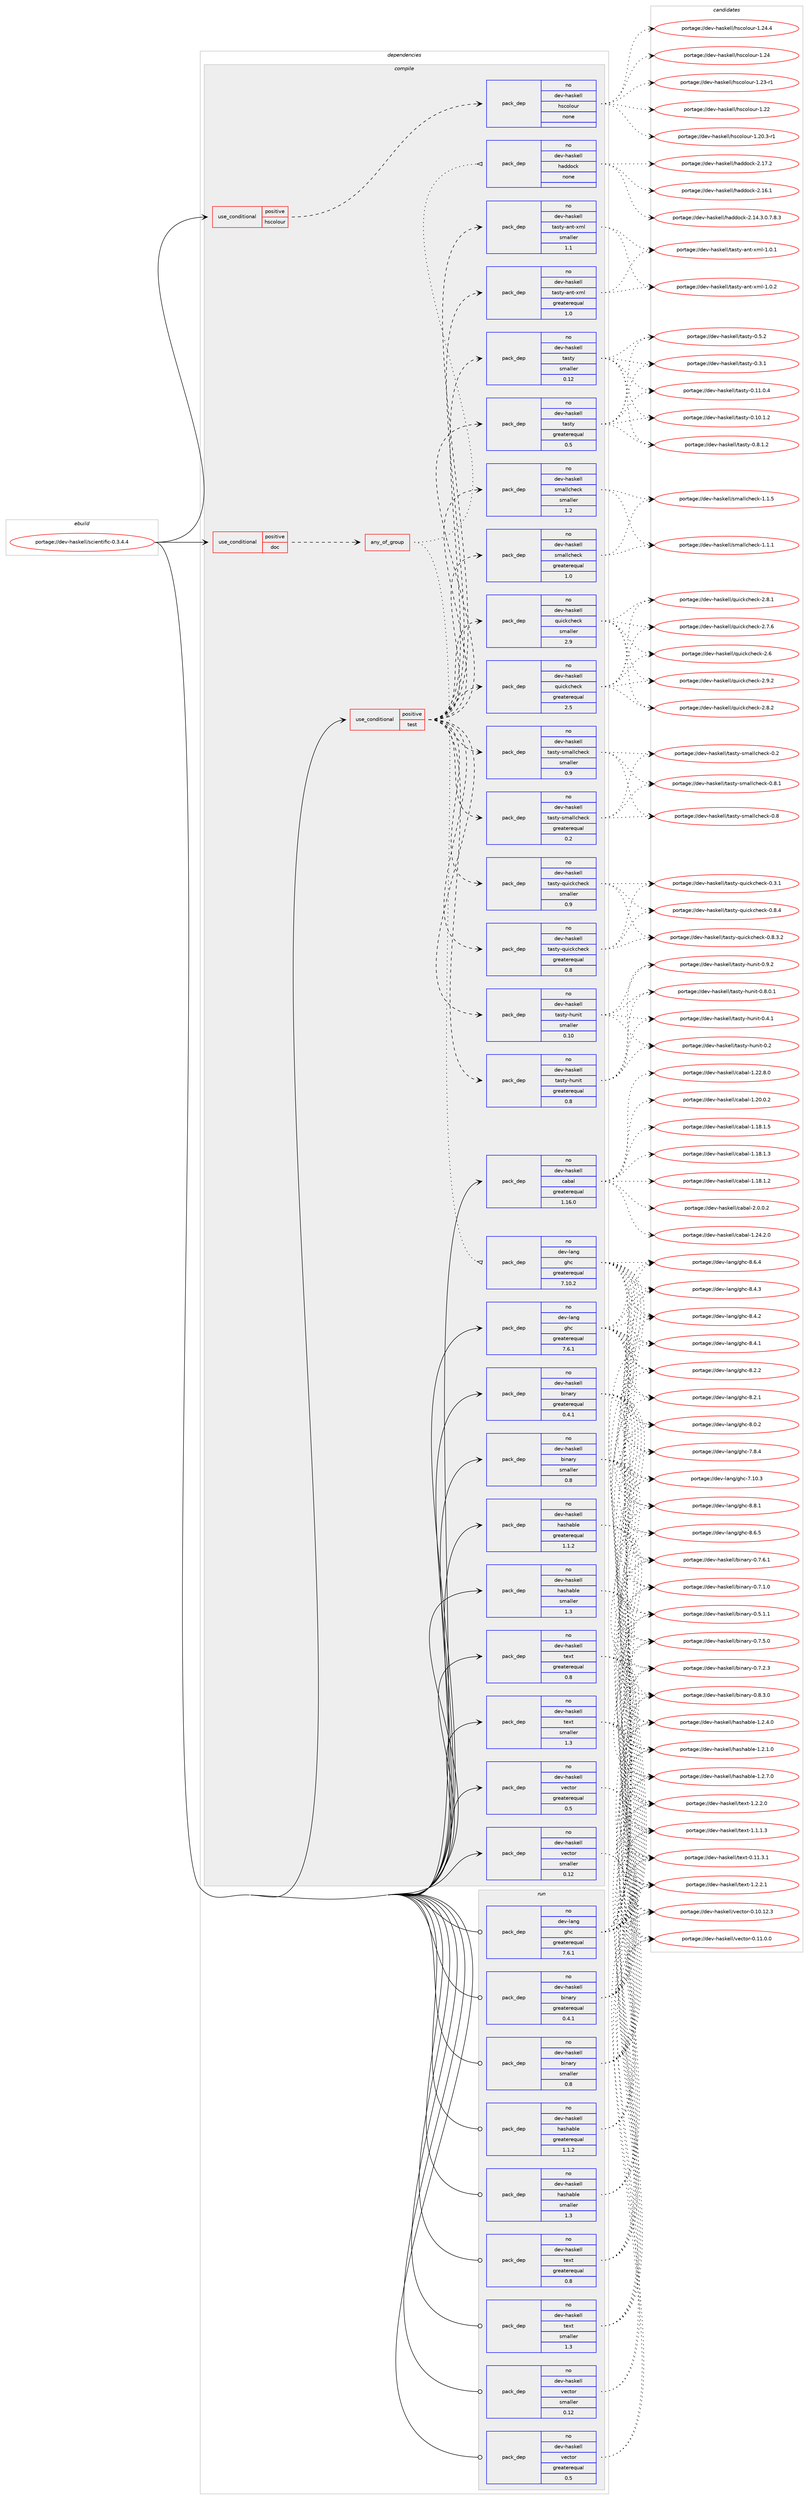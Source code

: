 digraph prolog {

# *************
# Graph options
# *************

newrank=true;
concentrate=true;
compound=true;
graph [rankdir=LR,fontname=Helvetica,fontsize=10,ranksep=1.5];#, ranksep=2.5, nodesep=0.2];
edge  [arrowhead=vee];
node  [fontname=Helvetica,fontsize=10];

# **********
# The ebuild
# **********

subgraph cluster_leftcol {
color=gray;
rank=same;
label=<<i>ebuild</i>>;
id [label="portage://dev-haskell/scientific-0.3.4.4", color=red, width=4, href="../dev-haskell/scientific-0.3.4.4.svg"];
}

# ****************
# The dependencies
# ****************

subgraph cluster_midcol {
color=gray;
label=<<i>dependencies</i>>;
subgraph cluster_compile {
fillcolor="#eeeeee";
style=filled;
label=<<i>compile</i>>;
subgraph cond131931 {
dependency546310 [label=<<TABLE BORDER="0" CELLBORDER="1" CELLSPACING="0" CELLPADDING="4"><TR><TD ROWSPAN="3" CELLPADDING="10">use_conditional</TD></TR><TR><TD>positive</TD></TR><TR><TD>doc</TD></TR></TABLE>>, shape=none, color=red];
subgraph any5808 {
dependency546311 [label=<<TABLE BORDER="0" CELLBORDER="1" CELLSPACING="0" CELLPADDING="4"><TR><TD CELLPADDING="10">any_of_group</TD></TR></TABLE>>, shape=none, color=red];subgraph pack408334 {
dependency546312 [label=<<TABLE BORDER="0" CELLBORDER="1" CELLSPACING="0" CELLPADDING="4" WIDTH="220"><TR><TD ROWSPAN="6" CELLPADDING="30">pack_dep</TD></TR><TR><TD WIDTH="110">no</TD></TR><TR><TD>dev-haskell</TD></TR><TR><TD>haddock</TD></TR><TR><TD>none</TD></TR><TR><TD></TD></TR></TABLE>>, shape=none, color=blue];
}
dependency546311:e -> dependency546312:w [weight=20,style="dotted",arrowhead="oinv"];
subgraph pack408335 {
dependency546313 [label=<<TABLE BORDER="0" CELLBORDER="1" CELLSPACING="0" CELLPADDING="4" WIDTH="220"><TR><TD ROWSPAN="6" CELLPADDING="30">pack_dep</TD></TR><TR><TD WIDTH="110">no</TD></TR><TR><TD>dev-lang</TD></TR><TR><TD>ghc</TD></TR><TR><TD>greaterequal</TD></TR><TR><TD>7.10.2</TD></TR></TABLE>>, shape=none, color=blue];
}
dependency546311:e -> dependency546313:w [weight=20,style="dotted",arrowhead="oinv"];
}
dependency546310:e -> dependency546311:w [weight=20,style="dashed",arrowhead="vee"];
}
id:e -> dependency546310:w [weight=20,style="solid",arrowhead="vee"];
subgraph cond131932 {
dependency546314 [label=<<TABLE BORDER="0" CELLBORDER="1" CELLSPACING="0" CELLPADDING="4"><TR><TD ROWSPAN="3" CELLPADDING="10">use_conditional</TD></TR><TR><TD>positive</TD></TR><TR><TD>hscolour</TD></TR></TABLE>>, shape=none, color=red];
subgraph pack408336 {
dependency546315 [label=<<TABLE BORDER="0" CELLBORDER="1" CELLSPACING="0" CELLPADDING="4" WIDTH="220"><TR><TD ROWSPAN="6" CELLPADDING="30">pack_dep</TD></TR><TR><TD WIDTH="110">no</TD></TR><TR><TD>dev-haskell</TD></TR><TR><TD>hscolour</TD></TR><TR><TD>none</TD></TR><TR><TD></TD></TR></TABLE>>, shape=none, color=blue];
}
dependency546314:e -> dependency546315:w [weight=20,style="dashed",arrowhead="vee"];
}
id:e -> dependency546314:w [weight=20,style="solid",arrowhead="vee"];
subgraph cond131933 {
dependency546316 [label=<<TABLE BORDER="0" CELLBORDER="1" CELLSPACING="0" CELLPADDING="4"><TR><TD ROWSPAN="3" CELLPADDING="10">use_conditional</TD></TR><TR><TD>positive</TD></TR><TR><TD>test</TD></TR></TABLE>>, shape=none, color=red];
subgraph pack408337 {
dependency546317 [label=<<TABLE BORDER="0" CELLBORDER="1" CELLSPACING="0" CELLPADDING="4" WIDTH="220"><TR><TD ROWSPAN="6" CELLPADDING="30">pack_dep</TD></TR><TR><TD WIDTH="110">no</TD></TR><TR><TD>dev-haskell</TD></TR><TR><TD>quickcheck</TD></TR><TR><TD>greaterequal</TD></TR><TR><TD>2.5</TD></TR></TABLE>>, shape=none, color=blue];
}
dependency546316:e -> dependency546317:w [weight=20,style="dashed",arrowhead="vee"];
subgraph pack408338 {
dependency546318 [label=<<TABLE BORDER="0" CELLBORDER="1" CELLSPACING="0" CELLPADDING="4" WIDTH="220"><TR><TD ROWSPAN="6" CELLPADDING="30">pack_dep</TD></TR><TR><TD WIDTH="110">no</TD></TR><TR><TD>dev-haskell</TD></TR><TR><TD>quickcheck</TD></TR><TR><TD>smaller</TD></TR><TR><TD>2.9</TD></TR></TABLE>>, shape=none, color=blue];
}
dependency546316:e -> dependency546318:w [weight=20,style="dashed",arrowhead="vee"];
subgraph pack408339 {
dependency546319 [label=<<TABLE BORDER="0" CELLBORDER="1" CELLSPACING="0" CELLPADDING="4" WIDTH="220"><TR><TD ROWSPAN="6" CELLPADDING="30">pack_dep</TD></TR><TR><TD WIDTH="110">no</TD></TR><TR><TD>dev-haskell</TD></TR><TR><TD>smallcheck</TD></TR><TR><TD>greaterequal</TD></TR><TR><TD>1.0</TD></TR></TABLE>>, shape=none, color=blue];
}
dependency546316:e -> dependency546319:w [weight=20,style="dashed",arrowhead="vee"];
subgraph pack408340 {
dependency546320 [label=<<TABLE BORDER="0" CELLBORDER="1" CELLSPACING="0" CELLPADDING="4" WIDTH="220"><TR><TD ROWSPAN="6" CELLPADDING="30">pack_dep</TD></TR><TR><TD WIDTH="110">no</TD></TR><TR><TD>dev-haskell</TD></TR><TR><TD>smallcheck</TD></TR><TR><TD>smaller</TD></TR><TR><TD>1.2</TD></TR></TABLE>>, shape=none, color=blue];
}
dependency546316:e -> dependency546320:w [weight=20,style="dashed",arrowhead="vee"];
subgraph pack408341 {
dependency546321 [label=<<TABLE BORDER="0" CELLBORDER="1" CELLSPACING="0" CELLPADDING="4" WIDTH="220"><TR><TD ROWSPAN="6" CELLPADDING="30">pack_dep</TD></TR><TR><TD WIDTH="110">no</TD></TR><TR><TD>dev-haskell</TD></TR><TR><TD>tasty</TD></TR><TR><TD>greaterequal</TD></TR><TR><TD>0.5</TD></TR></TABLE>>, shape=none, color=blue];
}
dependency546316:e -> dependency546321:w [weight=20,style="dashed",arrowhead="vee"];
subgraph pack408342 {
dependency546322 [label=<<TABLE BORDER="0" CELLBORDER="1" CELLSPACING="0" CELLPADDING="4" WIDTH="220"><TR><TD ROWSPAN="6" CELLPADDING="30">pack_dep</TD></TR><TR><TD WIDTH="110">no</TD></TR><TR><TD>dev-haskell</TD></TR><TR><TD>tasty</TD></TR><TR><TD>smaller</TD></TR><TR><TD>0.12</TD></TR></TABLE>>, shape=none, color=blue];
}
dependency546316:e -> dependency546322:w [weight=20,style="dashed",arrowhead="vee"];
subgraph pack408343 {
dependency546323 [label=<<TABLE BORDER="0" CELLBORDER="1" CELLSPACING="0" CELLPADDING="4" WIDTH="220"><TR><TD ROWSPAN="6" CELLPADDING="30">pack_dep</TD></TR><TR><TD WIDTH="110">no</TD></TR><TR><TD>dev-haskell</TD></TR><TR><TD>tasty-ant-xml</TD></TR><TR><TD>greaterequal</TD></TR><TR><TD>1.0</TD></TR></TABLE>>, shape=none, color=blue];
}
dependency546316:e -> dependency546323:w [weight=20,style="dashed",arrowhead="vee"];
subgraph pack408344 {
dependency546324 [label=<<TABLE BORDER="0" CELLBORDER="1" CELLSPACING="0" CELLPADDING="4" WIDTH="220"><TR><TD ROWSPAN="6" CELLPADDING="30">pack_dep</TD></TR><TR><TD WIDTH="110">no</TD></TR><TR><TD>dev-haskell</TD></TR><TR><TD>tasty-ant-xml</TD></TR><TR><TD>smaller</TD></TR><TR><TD>1.1</TD></TR></TABLE>>, shape=none, color=blue];
}
dependency546316:e -> dependency546324:w [weight=20,style="dashed",arrowhead="vee"];
subgraph pack408345 {
dependency546325 [label=<<TABLE BORDER="0" CELLBORDER="1" CELLSPACING="0" CELLPADDING="4" WIDTH="220"><TR><TD ROWSPAN="6" CELLPADDING="30">pack_dep</TD></TR><TR><TD WIDTH="110">no</TD></TR><TR><TD>dev-haskell</TD></TR><TR><TD>tasty-hunit</TD></TR><TR><TD>greaterequal</TD></TR><TR><TD>0.8</TD></TR></TABLE>>, shape=none, color=blue];
}
dependency546316:e -> dependency546325:w [weight=20,style="dashed",arrowhead="vee"];
subgraph pack408346 {
dependency546326 [label=<<TABLE BORDER="0" CELLBORDER="1" CELLSPACING="0" CELLPADDING="4" WIDTH="220"><TR><TD ROWSPAN="6" CELLPADDING="30">pack_dep</TD></TR><TR><TD WIDTH="110">no</TD></TR><TR><TD>dev-haskell</TD></TR><TR><TD>tasty-hunit</TD></TR><TR><TD>smaller</TD></TR><TR><TD>0.10</TD></TR></TABLE>>, shape=none, color=blue];
}
dependency546316:e -> dependency546326:w [weight=20,style="dashed",arrowhead="vee"];
subgraph pack408347 {
dependency546327 [label=<<TABLE BORDER="0" CELLBORDER="1" CELLSPACING="0" CELLPADDING="4" WIDTH="220"><TR><TD ROWSPAN="6" CELLPADDING="30">pack_dep</TD></TR><TR><TD WIDTH="110">no</TD></TR><TR><TD>dev-haskell</TD></TR><TR><TD>tasty-quickcheck</TD></TR><TR><TD>greaterequal</TD></TR><TR><TD>0.8</TD></TR></TABLE>>, shape=none, color=blue];
}
dependency546316:e -> dependency546327:w [weight=20,style="dashed",arrowhead="vee"];
subgraph pack408348 {
dependency546328 [label=<<TABLE BORDER="0" CELLBORDER="1" CELLSPACING="0" CELLPADDING="4" WIDTH="220"><TR><TD ROWSPAN="6" CELLPADDING="30">pack_dep</TD></TR><TR><TD WIDTH="110">no</TD></TR><TR><TD>dev-haskell</TD></TR><TR><TD>tasty-quickcheck</TD></TR><TR><TD>smaller</TD></TR><TR><TD>0.9</TD></TR></TABLE>>, shape=none, color=blue];
}
dependency546316:e -> dependency546328:w [weight=20,style="dashed",arrowhead="vee"];
subgraph pack408349 {
dependency546329 [label=<<TABLE BORDER="0" CELLBORDER="1" CELLSPACING="0" CELLPADDING="4" WIDTH="220"><TR><TD ROWSPAN="6" CELLPADDING="30">pack_dep</TD></TR><TR><TD WIDTH="110">no</TD></TR><TR><TD>dev-haskell</TD></TR><TR><TD>tasty-smallcheck</TD></TR><TR><TD>greaterequal</TD></TR><TR><TD>0.2</TD></TR></TABLE>>, shape=none, color=blue];
}
dependency546316:e -> dependency546329:w [weight=20,style="dashed",arrowhead="vee"];
subgraph pack408350 {
dependency546330 [label=<<TABLE BORDER="0" CELLBORDER="1" CELLSPACING="0" CELLPADDING="4" WIDTH="220"><TR><TD ROWSPAN="6" CELLPADDING="30">pack_dep</TD></TR><TR><TD WIDTH="110">no</TD></TR><TR><TD>dev-haskell</TD></TR><TR><TD>tasty-smallcheck</TD></TR><TR><TD>smaller</TD></TR><TR><TD>0.9</TD></TR></TABLE>>, shape=none, color=blue];
}
dependency546316:e -> dependency546330:w [weight=20,style="dashed",arrowhead="vee"];
}
id:e -> dependency546316:w [weight=20,style="solid",arrowhead="vee"];
subgraph pack408351 {
dependency546331 [label=<<TABLE BORDER="0" CELLBORDER="1" CELLSPACING="0" CELLPADDING="4" WIDTH="220"><TR><TD ROWSPAN="6" CELLPADDING="30">pack_dep</TD></TR><TR><TD WIDTH="110">no</TD></TR><TR><TD>dev-haskell</TD></TR><TR><TD>binary</TD></TR><TR><TD>greaterequal</TD></TR><TR><TD>0.4.1</TD></TR></TABLE>>, shape=none, color=blue];
}
id:e -> dependency546331:w [weight=20,style="solid",arrowhead="vee"];
subgraph pack408352 {
dependency546332 [label=<<TABLE BORDER="0" CELLBORDER="1" CELLSPACING="0" CELLPADDING="4" WIDTH="220"><TR><TD ROWSPAN="6" CELLPADDING="30">pack_dep</TD></TR><TR><TD WIDTH="110">no</TD></TR><TR><TD>dev-haskell</TD></TR><TR><TD>binary</TD></TR><TR><TD>smaller</TD></TR><TR><TD>0.8</TD></TR></TABLE>>, shape=none, color=blue];
}
id:e -> dependency546332:w [weight=20,style="solid",arrowhead="vee"];
subgraph pack408353 {
dependency546333 [label=<<TABLE BORDER="0" CELLBORDER="1" CELLSPACING="0" CELLPADDING="4" WIDTH="220"><TR><TD ROWSPAN="6" CELLPADDING="30">pack_dep</TD></TR><TR><TD WIDTH="110">no</TD></TR><TR><TD>dev-haskell</TD></TR><TR><TD>cabal</TD></TR><TR><TD>greaterequal</TD></TR><TR><TD>1.16.0</TD></TR></TABLE>>, shape=none, color=blue];
}
id:e -> dependency546333:w [weight=20,style="solid",arrowhead="vee"];
subgraph pack408354 {
dependency546334 [label=<<TABLE BORDER="0" CELLBORDER="1" CELLSPACING="0" CELLPADDING="4" WIDTH="220"><TR><TD ROWSPAN="6" CELLPADDING="30">pack_dep</TD></TR><TR><TD WIDTH="110">no</TD></TR><TR><TD>dev-haskell</TD></TR><TR><TD>hashable</TD></TR><TR><TD>greaterequal</TD></TR><TR><TD>1.1.2</TD></TR></TABLE>>, shape=none, color=blue];
}
id:e -> dependency546334:w [weight=20,style="solid",arrowhead="vee"];
subgraph pack408355 {
dependency546335 [label=<<TABLE BORDER="0" CELLBORDER="1" CELLSPACING="0" CELLPADDING="4" WIDTH="220"><TR><TD ROWSPAN="6" CELLPADDING="30">pack_dep</TD></TR><TR><TD WIDTH="110">no</TD></TR><TR><TD>dev-haskell</TD></TR><TR><TD>hashable</TD></TR><TR><TD>smaller</TD></TR><TR><TD>1.3</TD></TR></TABLE>>, shape=none, color=blue];
}
id:e -> dependency546335:w [weight=20,style="solid",arrowhead="vee"];
subgraph pack408356 {
dependency546336 [label=<<TABLE BORDER="0" CELLBORDER="1" CELLSPACING="0" CELLPADDING="4" WIDTH="220"><TR><TD ROWSPAN="6" CELLPADDING="30">pack_dep</TD></TR><TR><TD WIDTH="110">no</TD></TR><TR><TD>dev-haskell</TD></TR><TR><TD>text</TD></TR><TR><TD>greaterequal</TD></TR><TR><TD>0.8</TD></TR></TABLE>>, shape=none, color=blue];
}
id:e -> dependency546336:w [weight=20,style="solid",arrowhead="vee"];
subgraph pack408357 {
dependency546337 [label=<<TABLE BORDER="0" CELLBORDER="1" CELLSPACING="0" CELLPADDING="4" WIDTH="220"><TR><TD ROWSPAN="6" CELLPADDING="30">pack_dep</TD></TR><TR><TD WIDTH="110">no</TD></TR><TR><TD>dev-haskell</TD></TR><TR><TD>text</TD></TR><TR><TD>smaller</TD></TR><TR><TD>1.3</TD></TR></TABLE>>, shape=none, color=blue];
}
id:e -> dependency546337:w [weight=20,style="solid",arrowhead="vee"];
subgraph pack408358 {
dependency546338 [label=<<TABLE BORDER="0" CELLBORDER="1" CELLSPACING="0" CELLPADDING="4" WIDTH="220"><TR><TD ROWSPAN="6" CELLPADDING="30">pack_dep</TD></TR><TR><TD WIDTH="110">no</TD></TR><TR><TD>dev-haskell</TD></TR><TR><TD>vector</TD></TR><TR><TD>greaterequal</TD></TR><TR><TD>0.5</TD></TR></TABLE>>, shape=none, color=blue];
}
id:e -> dependency546338:w [weight=20,style="solid",arrowhead="vee"];
subgraph pack408359 {
dependency546339 [label=<<TABLE BORDER="0" CELLBORDER="1" CELLSPACING="0" CELLPADDING="4" WIDTH="220"><TR><TD ROWSPAN="6" CELLPADDING="30">pack_dep</TD></TR><TR><TD WIDTH="110">no</TD></TR><TR><TD>dev-haskell</TD></TR><TR><TD>vector</TD></TR><TR><TD>smaller</TD></TR><TR><TD>0.12</TD></TR></TABLE>>, shape=none, color=blue];
}
id:e -> dependency546339:w [weight=20,style="solid",arrowhead="vee"];
subgraph pack408360 {
dependency546340 [label=<<TABLE BORDER="0" CELLBORDER="1" CELLSPACING="0" CELLPADDING="4" WIDTH="220"><TR><TD ROWSPAN="6" CELLPADDING="30">pack_dep</TD></TR><TR><TD WIDTH="110">no</TD></TR><TR><TD>dev-lang</TD></TR><TR><TD>ghc</TD></TR><TR><TD>greaterequal</TD></TR><TR><TD>7.6.1</TD></TR></TABLE>>, shape=none, color=blue];
}
id:e -> dependency546340:w [weight=20,style="solid",arrowhead="vee"];
}
subgraph cluster_compileandrun {
fillcolor="#eeeeee";
style=filled;
label=<<i>compile and run</i>>;
}
subgraph cluster_run {
fillcolor="#eeeeee";
style=filled;
label=<<i>run</i>>;
subgraph pack408361 {
dependency546341 [label=<<TABLE BORDER="0" CELLBORDER="1" CELLSPACING="0" CELLPADDING="4" WIDTH="220"><TR><TD ROWSPAN="6" CELLPADDING="30">pack_dep</TD></TR><TR><TD WIDTH="110">no</TD></TR><TR><TD>dev-haskell</TD></TR><TR><TD>binary</TD></TR><TR><TD>greaterequal</TD></TR><TR><TD>0.4.1</TD></TR></TABLE>>, shape=none, color=blue];
}
id:e -> dependency546341:w [weight=20,style="solid",arrowhead="odot"];
subgraph pack408362 {
dependency546342 [label=<<TABLE BORDER="0" CELLBORDER="1" CELLSPACING="0" CELLPADDING="4" WIDTH="220"><TR><TD ROWSPAN="6" CELLPADDING="30">pack_dep</TD></TR><TR><TD WIDTH="110">no</TD></TR><TR><TD>dev-haskell</TD></TR><TR><TD>binary</TD></TR><TR><TD>smaller</TD></TR><TR><TD>0.8</TD></TR></TABLE>>, shape=none, color=blue];
}
id:e -> dependency546342:w [weight=20,style="solid",arrowhead="odot"];
subgraph pack408363 {
dependency546343 [label=<<TABLE BORDER="0" CELLBORDER="1" CELLSPACING="0" CELLPADDING="4" WIDTH="220"><TR><TD ROWSPAN="6" CELLPADDING="30">pack_dep</TD></TR><TR><TD WIDTH="110">no</TD></TR><TR><TD>dev-haskell</TD></TR><TR><TD>hashable</TD></TR><TR><TD>greaterequal</TD></TR><TR><TD>1.1.2</TD></TR></TABLE>>, shape=none, color=blue];
}
id:e -> dependency546343:w [weight=20,style="solid",arrowhead="odot"];
subgraph pack408364 {
dependency546344 [label=<<TABLE BORDER="0" CELLBORDER="1" CELLSPACING="0" CELLPADDING="4" WIDTH="220"><TR><TD ROWSPAN="6" CELLPADDING="30">pack_dep</TD></TR><TR><TD WIDTH="110">no</TD></TR><TR><TD>dev-haskell</TD></TR><TR><TD>hashable</TD></TR><TR><TD>smaller</TD></TR><TR><TD>1.3</TD></TR></TABLE>>, shape=none, color=blue];
}
id:e -> dependency546344:w [weight=20,style="solid",arrowhead="odot"];
subgraph pack408365 {
dependency546345 [label=<<TABLE BORDER="0" CELLBORDER="1" CELLSPACING="0" CELLPADDING="4" WIDTH="220"><TR><TD ROWSPAN="6" CELLPADDING="30">pack_dep</TD></TR><TR><TD WIDTH="110">no</TD></TR><TR><TD>dev-haskell</TD></TR><TR><TD>text</TD></TR><TR><TD>greaterequal</TD></TR><TR><TD>0.8</TD></TR></TABLE>>, shape=none, color=blue];
}
id:e -> dependency546345:w [weight=20,style="solid",arrowhead="odot"];
subgraph pack408366 {
dependency546346 [label=<<TABLE BORDER="0" CELLBORDER="1" CELLSPACING="0" CELLPADDING="4" WIDTH="220"><TR><TD ROWSPAN="6" CELLPADDING="30">pack_dep</TD></TR><TR><TD WIDTH="110">no</TD></TR><TR><TD>dev-haskell</TD></TR><TR><TD>text</TD></TR><TR><TD>smaller</TD></TR><TR><TD>1.3</TD></TR></TABLE>>, shape=none, color=blue];
}
id:e -> dependency546346:w [weight=20,style="solid",arrowhead="odot"];
subgraph pack408367 {
dependency546347 [label=<<TABLE BORDER="0" CELLBORDER="1" CELLSPACING="0" CELLPADDING="4" WIDTH="220"><TR><TD ROWSPAN="6" CELLPADDING="30">pack_dep</TD></TR><TR><TD WIDTH="110">no</TD></TR><TR><TD>dev-haskell</TD></TR><TR><TD>vector</TD></TR><TR><TD>greaterequal</TD></TR><TR><TD>0.5</TD></TR></TABLE>>, shape=none, color=blue];
}
id:e -> dependency546347:w [weight=20,style="solid",arrowhead="odot"];
subgraph pack408368 {
dependency546348 [label=<<TABLE BORDER="0" CELLBORDER="1" CELLSPACING="0" CELLPADDING="4" WIDTH="220"><TR><TD ROWSPAN="6" CELLPADDING="30">pack_dep</TD></TR><TR><TD WIDTH="110">no</TD></TR><TR><TD>dev-haskell</TD></TR><TR><TD>vector</TD></TR><TR><TD>smaller</TD></TR><TR><TD>0.12</TD></TR></TABLE>>, shape=none, color=blue];
}
id:e -> dependency546348:w [weight=20,style="solid",arrowhead="odot"];
subgraph pack408369 {
dependency546349 [label=<<TABLE BORDER="0" CELLBORDER="1" CELLSPACING="0" CELLPADDING="4" WIDTH="220"><TR><TD ROWSPAN="6" CELLPADDING="30">pack_dep</TD></TR><TR><TD WIDTH="110">no</TD></TR><TR><TD>dev-lang</TD></TR><TR><TD>ghc</TD></TR><TR><TD>greaterequal</TD></TR><TR><TD>7.6.1</TD></TR></TABLE>>, shape=none, color=blue];
}
id:e -> dependency546349:w [weight=20,style="solid",arrowhead="odot"];
}
}

# **************
# The candidates
# **************

subgraph cluster_choices {
rank=same;
color=gray;
label=<<i>candidates</i>>;

subgraph choice408334 {
color=black;
nodesep=1;
choice100101118451049711510710110810847104971001001119910745504649554650 [label="portage://dev-haskell/haddock-2.17.2", color=red, width=4,href="../dev-haskell/haddock-2.17.2.svg"];
choice100101118451049711510710110810847104971001001119910745504649544649 [label="portage://dev-haskell/haddock-2.16.1", color=red, width=4,href="../dev-haskell/haddock-2.16.1.svg"];
choice1001011184510497115107101108108471049710010011199107455046495246514648465546564651 [label="portage://dev-haskell/haddock-2.14.3.0.7.8.3", color=red, width=4,href="../dev-haskell/haddock-2.14.3.0.7.8.3.svg"];
dependency546312:e -> choice100101118451049711510710110810847104971001001119910745504649554650:w [style=dotted,weight="100"];
dependency546312:e -> choice100101118451049711510710110810847104971001001119910745504649544649:w [style=dotted,weight="100"];
dependency546312:e -> choice1001011184510497115107101108108471049710010011199107455046495246514648465546564651:w [style=dotted,weight="100"];
}
subgraph choice408335 {
color=black;
nodesep=1;
choice10010111845108971101034710310499455646564649 [label="portage://dev-lang/ghc-8.8.1", color=red, width=4,href="../dev-lang/ghc-8.8.1.svg"];
choice10010111845108971101034710310499455646544653 [label="portage://dev-lang/ghc-8.6.5", color=red, width=4,href="../dev-lang/ghc-8.6.5.svg"];
choice10010111845108971101034710310499455646544652 [label="portage://dev-lang/ghc-8.6.4", color=red, width=4,href="../dev-lang/ghc-8.6.4.svg"];
choice10010111845108971101034710310499455646524651 [label="portage://dev-lang/ghc-8.4.3", color=red, width=4,href="../dev-lang/ghc-8.4.3.svg"];
choice10010111845108971101034710310499455646524650 [label="portage://dev-lang/ghc-8.4.2", color=red, width=4,href="../dev-lang/ghc-8.4.2.svg"];
choice10010111845108971101034710310499455646524649 [label="portage://dev-lang/ghc-8.4.1", color=red, width=4,href="../dev-lang/ghc-8.4.1.svg"];
choice10010111845108971101034710310499455646504650 [label="portage://dev-lang/ghc-8.2.2", color=red, width=4,href="../dev-lang/ghc-8.2.2.svg"];
choice10010111845108971101034710310499455646504649 [label="portage://dev-lang/ghc-8.2.1", color=red, width=4,href="../dev-lang/ghc-8.2.1.svg"];
choice10010111845108971101034710310499455646484650 [label="portage://dev-lang/ghc-8.0.2", color=red, width=4,href="../dev-lang/ghc-8.0.2.svg"];
choice10010111845108971101034710310499455546564652 [label="portage://dev-lang/ghc-7.8.4", color=red, width=4,href="../dev-lang/ghc-7.8.4.svg"];
choice1001011184510897110103471031049945554649484651 [label="portage://dev-lang/ghc-7.10.3", color=red, width=4,href="../dev-lang/ghc-7.10.3.svg"];
dependency546313:e -> choice10010111845108971101034710310499455646564649:w [style=dotted,weight="100"];
dependency546313:e -> choice10010111845108971101034710310499455646544653:w [style=dotted,weight="100"];
dependency546313:e -> choice10010111845108971101034710310499455646544652:w [style=dotted,weight="100"];
dependency546313:e -> choice10010111845108971101034710310499455646524651:w [style=dotted,weight="100"];
dependency546313:e -> choice10010111845108971101034710310499455646524650:w [style=dotted,weight="100"];
dependency546313:e -> choice10010111845108971101034710310499455646524649:w [style=dotted,weight="100"];
dependency546313:e -> choice10010111845108971101034710310499455646504650:w [style=dotted,weight="100"];
dependency546313:e -> choice10010111845108971101034710310499455646504649:w [style=dotted,weight="100"];
dependency546313:e -> choice10010111845108971101034710310499455646484650:w [style=dotted,weight="100"];
dependency546313:e -> choice10010111845108971101034710310499455546564652:w [style=dotted,weight="100"];
dependency546313:e -> choice1001011184510897110103471031049945554649484651:w [style=dotted,weight="100"];
}
subgraph choice408336 {
color=black;
nodesep=1;
choice1001011184510497115107101108108471041159911110811111711445494650524652 [label="portage://dev-haskell/hscolour-1.24.4", color=red, width=4,href="../dev-haskell/hscolour-1.24.4.svg"];
choice100101118451049711510710110810847104115991111081111171144549465052 [label="portage://dev-haskell/hscolour-1.24", color=red, width=4,href="../dev-haskell/hscolour-1.24.svg"];
choice1001011184510497115107101108108471041159911110811111711445494650514511449 [label="portage://dev-haskell/hscolour-1.23-r1", color=red, width=4,href="../dev-haskell/hscolour-1.23-r1.svg"];
choice100101118451049711510710110810847104115991111081111171144549465050 [label="portage://dev-haskell/hscolour-1.22", color=red, width=4,href="../dev-haskell/hscolour-1.22.svg"];
choice10010111845104971151071011081084710411599111108111117114454946504846514511449 [label="portage://dev-haskell/hscolour-1.20.3-r1", color=red, width=4,href="../dev-haskell/hscolour-1.20.3-r1.svg"];
dependency546315:e -> choice1001011184510497115107101108108471041159911110811111711445494650524652:w [style=dotted,weight="100"];
dependency546315:e -> choice100101118451049711510710110810847104115991111081111171144549465052:w [style=dotted,weight="100"];
dependency546315:e -> choice1001011184510497115107101108108471041159911110811111711445494650514511449:w [style=dotted,weight="100"];
dependency546315:e -> choice100101118451049711510710110810847104115991111081111171144549465050:w [style=dotted,weight="100"];
dependency546315:e -> choice10010111845104971151071011081084710411599111108111117114454946504846514511449:w [style=dotted,weight="100"];
}
subgraph choice408337 {
color=black;
nodesep=1;
choice100101118451049711510710110810847113117105991079910410199107455046574650 [label="portage://dev-haskell/quickcheck-2.9.2", color=red, width=4,href="../dev-haskell/quickcheck-2.9.2.svg"];
choice100101118451049711510710110810847113117105991079910410199107455046564650 [label="portage://dev-haskell/quickcheck-2.8.2", color=red, width=4,href="../dev-haskell/quickcheck-2.8.2.svg"];
choice100101118451049711510710110810847113117105991079910410199107455046564649 [label="portage://dev-haskell/quickcheck-2.8.1", color=red, width=4,href="../dev-haskell/quickcheck-2.8.1.svg"];
choice100101118451049711510710110810847113117105991079910410199107455046554654 [label="portage://dev-haskell/quickcheck-2.7.6", color=red, width=4,href="../dev-haskell/quickcheck-2.7.6.svg"];
choice10010111845104971151071011081084711311710599107991041019910745504654 [label="portage://dev-haskell/quickcheck-2.6", color=red, width=4,href="../dev-haskell/quickcheck-2.6.svg"];
dependency546317:e -> choice100101118451049711510710110810847113117105991079910410199107455046574650:w [style=dotted,weight="100"];
dependency546317:e -> choice100101118451049711510710110810847113117105991079910410199107455046564650:w [style=dotted,weight="100"];
dependency546317:e -> choice100101118451049711510710110810847113117105991079910410199107455046564649:w [style=dotted,weight="100"];
dependency546317:e -> choice100101118451049711510710110810847113117105991079910410199107455046554654:w [style=dotted,weight="100"];
dependency546317:e -> choice10010111845104971151071011081084711311710599107991041019910745504654:w [style=dotted,weight="100"];
}
subgraph choice408338 {
color=black;
nodesep=1;
choice100101118451049711510710110810847113117105991079910410199107455046574650 [label="portage://dev-haskell/quickcheck-2.9.2", color=red, width=4,href="../dev-haskell/quickcheck-2.9.2.svg"];
choice100101118451049711510710110810847113117105991079910410199107455046564650 [label="portage://dev-haskell/quickcheck-2.8.2", color=red, width=4,href="../dev-haskell/quickcheck-2.8.2.svg"];
choice100101118451049711510710110810847113117105991079910410199107455046564649 [label="portage://dev-haskell/quickcheck-2.8.1", color=red, width=4,href="../dev-haskell/quickcheck-2.8.1.svg"];
choice100101118451049711510710110810847113117105991079910410199107455046554654 [label="portage://dev-haskell/quickcheck-2.7.6", color=red, width=4,href="../dev-haskell/quickcheck-2.7.6.svg"];
choice10010111845104971151071011081084711311710599107991041019910745504654 [label="portage://dev-haskell/quickcheck-2.6", color=red, width=4,href="../dev-haskell/quickcheck-2.6.svg"];
dependency546318:e -> choice100101118451049711510710110810847113117105991079910410199107455046574650:w [style=dotted,weight="100"];
dependency546318:e -> choice100101118451049711510710110810847113117105991079910410199107455046564650:w [style=dotted,weight="100"];
dependency546318:e -> choice100101118451049711510710110810847113117105991079910410199107455046564649:w [style=dotted,weight="100"];
dependency546318:e -> choice100101118451049711510710110810847113117105991079910410199107455046554654:w [style=dotted,weight="100"];
dependency546318:e -> choice10010111845104971151071011081084711311710599107991041019910745504654:w [style=dotted,weight="100"];
}
subgraph choice408339 {
color=black;
nodesep=1;
choice100101118451049711510710110810847115109971081089910410199107454946494653 [label="portage://dev-haskell/smallcheck-1.1.5", color=red, width=4,href="../dev-haskell/smallcheck-1.1.5.svg"];
choice100101118451049711510710110810847115109971081089910410199107454946494649 [label="portage://dev-haskell/smallcheck-1.1.1", color=red, width=4,href="../dev-haskell/smallcheck-1.1.1.svg"];
dependency546319:e -> choice100101118451049711510710110810847115109971081089910410199107454946494653:w [style=dotted,weight="100"];
dependency546319:e -> choice100101118451049711510710110810847115109971081089910410199107454946494649:w [style=dotted,weight="100"];
}
subgraph choice408340 {
color=black;
nodesep=1;
choice100101118451049711510710110810847115109971081089910410199107454946494653 [label="portage://dev-haskell/smallcheck-1.1.5", color=red, width=4,href="../dev-haskell/smallcheck-1.1.5.svg"];
choice100101118451049711510710110810847115109971081089910410199107454946494649 [label="portage://dev-haskell/smallcheck-1.1.1", color=red, width=4,href="../dev-haskell/smallcheck-1.1.1.svg"];
dependency546320:e -> choice100101118451049711510710110810847115109971081089910410199107454946494653:w [style=dotted,weight="100"];
dependency546320:e -> choice100101118451049711510710110810847115109971081089910410199107454946494649:w [style=dotted,weight="100"];
}
subgraph choice408341 {
color=black;
nodesep=1;
choice100101118451049711510710110810847116971151161214548465646494650 [label="portage://dev-haskell/tasty-0.8.1.2", color=red, width=4,href="../dev-haskell/tasty-0.8.1.2.svg"];
choice10010111845104971151071011081084711697115116121454846534650 [label="portage://dev-haskell/tasty-0.5.2", color=red, width=4,href="../dev-haskell/tasty-0.5.2.svg"];
choice10010111845104971151071011081084711697115116121454846514649 [label="portage://dev-haskell/tasty-0.3.1", color=red, width=4,href="../dev-haskell/tasty-0.3.1.svg"];
choice10010111845104971151071011081084711697115116121454846494946484652 [label="portage://dev-haskell/tasty-0.11.0.4", color=red, width=4,href="../dev-haskell/tasty-0.11.0.4.svg"];
choice10010111845104971151071011081084711697115116121454846494846494650 [label="portage://dev-haskell/tasty-0.10.1.2", color=red, width=4,href="../dev-haskell/tasty-0.10.1.2.svg"];
dependency546321:e -> choice100101118451049711510710110810847116971151161214548465646494650:w [style=dotted,weight="100"];
dependency546321:e -> choice10010111845104971151071011081084711697115116121454846534650:w [style=dotted,weight="100"];
dependency546321:e -> choice10010111845104971151071011081084711697115116121454846514649:w [style=dotted,weight="100"];
dependency546321:e -> choice10010111845104971151071011081084711697115116121454846494946484652:w [style=dotted,weight="100"];
dependency546321:e -> choice10010111845104971151071011081084711697115116121454846494846494650:w [style=dotted,weight="100"];
}
subgraph choice408342 {
color=black;
nodesep=1;
choice100101118451049711510710110810847116971151161214548465646494650 [label="portage://dev-haskell/tasty-0.8.1.2", color=red, width=4,href="../dev-haskell/tasty-0.8.1.2.svg"];
choice10010111845104971151071011081084711697115116121454846534650 [label="portage://dev-haskell/tasty-0.5.2", color=red, width=4,href="../dev-haskell/tasty-0.5.2.svg"];
choice10010111845104971151071011081084711697115116121454846514649 [label="portage://dev-haskell/tasty-0.3.1", color=red, width=4,href="../dev-haskell/tasty-0.3.1.svg"];
choice10010111845104971151071011081084711697115116121454846494946484652 [label="portage://dev-haskell/tasty-0.11.0.4", color=red, width=4,href="../dev-haskell/tasty-0.11.0.4.svg"];
choice10010111845104971151071011081084711697115116121454846494846494650 [label="portage://dev-haskell/tasty-0.10.1.2", color=red, width=4,href="../dev-haskell/tasty-0.10.1.2.svg"];
dependency546322:e -> choice100101118451049711510710110810847116971151161214548465646494650:w [style=dotted,weight="100"];
dependency546322:e -> choice10010111845104971151071011081084711697115116121454846534650:w [style=dotted,weight="100"];
dependency546322:e -> choice10010111845104971151071011081084711697115116121454846514649:w [style=dotted,weight="100"];
dependency546322:e -> choice10010111845104971151071011081084711697115116121454846494946484652:w [style=dotted,weight="100"];
dependency546322:e -> choice10010111845104971151071011081084711697115116121454846494846494650:w [style=dotted,weight="100"];
}
subgraph choice408343 {
color=black;
nodesep=1;
choice10010111845104971151071011081084711697115116121459711011645120109108454946484650 [label="portage://dev-haskell/tasty-ant-xml-1.0.2", color=red, width=4,href="../dev-haskell/tasty-ant-xml-1.0.2.svg"];
choice10010111845104971151071011081084711697115116121459711011645120109108454946484649 [label="portage://dev-haskell/tasty-ant-xml-1.0.1", color=red, width=4,href="../dev-haskell/tasty-ant-xml-1.0.1.svg"];
dependency546323:e -> choice10010111845104971151071011081084711697115116121459711011645120109108454946484650:w [style=dotted,weight="100"];
dependency546323:e -> choice10010111845104971151071011081084711697115116121459711011645120109108454946484649:w [style=dotted,weight="100"];
}
subgraph choice408344 {
color=black;
nodesep=1;
choice10010111845104971151071011081084711697115116121459711011645120109108454946484650 [label="portage://dev-haskell/tasty-ant-xml-1.0.2", color=red, width=4,href="../dev-haskell/tasty-ant-xml-1.0.2.svg"];
choice10010111845104971151071011081084711697115116121459711011645120109108454946484649 [label="portage://dev-haskell/tasty-ant-xml-1.0.1", color=red, width=4,href="../dev-haskell/tasty-ant-xml-1.0.1.svg"];
dependency546324:e -> choice10010111845104971151071011081084711697115116121459711011645120109108454946484650:w [style=dotted,weight="100"];
dependency546324:e -> choice10010111845104971151071011081084711697115116121459711011645120109108454946484649:w [style=dotted,weight="100"];
}
subgraph choice408345 {
color=black;
nodesep=1;
choice1001011184510497115107101108108471169711511612145104117110105116454846574650 [label="portage://dev-haskell/tasty-hunit-0.9.2", color=red, width=4,href="../dev-haskell/tasty-hunit-0.9.2.svg"];
choice10010111845104971151071011081084711697115116121451041171101051164548465646484649 [label="portage://dev-haskell/tasty-hunit-0.8.0.1", color=red, width=4,href="../dev-haskell/tasty-hunit-0.8.0.1.svg"];
choice1001011184510497115107101108108471169711511612145104117110105116454846524649 [label="portage://dev-haskell/tasty-hunit-0.4.1", color=red, width=4,href="../dev-haskell/tasty-hunit-0.4.1.svg"];
choice100101118451049711510710110810847116971151161214510411711010511645484650 [label="portage://dev-haskell/tasty-hunit-0.2", color=red, width=4,href="../dev-haskell/tasty-hunit-0.2.svg"];
dependency546325:e -> choice1001011184510497115107101108108471169711511612145104117110105116454846574650:w [style=dotted,weight="100"];
dependency546325:e -> choice10010111845104971151071011081084711697115116121451041171101051164548465646484649:w [style=dotted,weight="100"];
dependency546325:e -> choice1001011184510497115107101108108471169711511612145104117110105116454846524649:w [style=dotted,weight="100"];
dependency546325:e -> choice100101118451049711510710110810847116971151161214510411711010511645484650:w [style=dotted,weight="100"];
}
subgraph choice408346 {
color=black;
nodesep=1;
choice1001011184510497115107101108108471169711511612145104117110105116454846574650 [label="portage://dev-haskell/tasty-hunit-0.9.2", color=red, width=4,href="../dev-haskell/tasty-hunit-0.9.2.svg"];
choice10010111845104971151071011081084711697115116121451041171101051164548465646484649 [label="portage://dev-haskell/tasty-hunit-0.8.0.1", color=red, width=4,href="../dev-haskell/tasty-hunit-0.8.0.1.svg"];
choice1001011184510497115107101108108471169711511612145104117110105116454846524649 [label="portage://dev-haskell/tasty-hunit-0.4.1", color=red, width=4,href="../dev-haskell/tasty-hunit-0.4.1.svg"];
choice100101118451049711510710110810847116971151161214510411711010511645484650 [label="portage://dev-haskell/tasty-hunit-0.2", color=red, width=4,href="../dev-haskell/tasty-hunit-0.2.svg"];
dependency546326:e -> choice1001011184510497115107101108108471169711511612145104117110105116454846574650:w [style=dotted,weight="100"];
dependency546326:e -> choice10010111845104971151071011081084711697115116121451041171101051164548465646484649:w [style=dotted,weight="100"];
dependency546326:e -> choice1001011184510497115107101108108471169711511612145104117110105116454846524649:w [style=dotted,weight="100"];
dependency546326:e -> choice100101118451049711510710110810847116971151161214510411711010511645484650:w [style=dotted,weight="100"];
}
subgraph choice408347 {
color=black;
nodesep=1;
choice1001011184510497115107101108108471169711511612145113117105991079910410199107454846564652 [label="portage://dev-haskell/tasty-quickcheck-0.8.4", color=red, width=4,href="../dev-haskell/tasty-quickcheck-0.8.4.svg"];
choice10010111845104971151071011081084711697115116121451131171059910799104101991074548465646514650 [label="portage://dev-haskell/tasty-quickcheck-0.8.3.2", color=red, width=4,href="../dev-haskell/tasty-quickcheck-0.8.3.2.svg"];
choice1001011184510497115107101108108471169711511612145113117105991079910410199107454846514649 [label="portage://dev-haskell/tasty-quickcheck-0.3.1", color=red, width=4,href="../dev-haskell/tasty-quickcheck-0.3.1.svg"];
dependency546327:e -> choice1001011184510497115107101108108471169711511612145113117105991079910410199107454846564652:w [style=dotted,weight="100"];
dependency546327:e -> choice10010111845104971151071011081084711697115116121451131171059910799104101991074548465646514650:w [style=dotted,weight="100"];
dependency546327:e -> choice1001011184510497115107101108108471169711511612145113117105991079910410199107454846514649:w [style=dotted,weight="100"];
}
subgraph choice408348 {
color=black;
nodesep=1;
choice1001011184510497115107101108108471169711511612145113117105991079910410199107454846564652 [label="portage://dev-haskell/tasty-quickcheck-0.8.4", color=red, width=4,href="../dev-haskell/tasty-quickcheck-0.8.4.svg"];
choice10010111845104971151071011081084711697115116121451131171059910799104101991074548465646514650 [label="portage://dev-haskell/tasty-quickcheck-0.8.3.2", color=red, width=4,href="../dev-haskell/tasty-quickcheck-0.8.3.2.svg"];
choice1001011184510497115107101108108471169711511612145113117105991079910410199107454846514649 [label="portage://dev-haskell/tasty-quickcheck-0.3.1", color=red, width=4,href="../dev-haskell/tasty-quickcheck-0.3.1.svg"];
dependency546328:e -> choice1001011184510497115107101108108471169711511612145113117105991079910410199107454846564652:w [style=dotted,weight="100"];
dependency546328:e -> choice10010111845104971151071011081084711697115116121451131171059910799104101991074548465646514650:w [style=dotted,weight="100"];
dependency546328:e -> choice1001011184510497115107101108108471169711511612145113117105991079910410199107454846514649:w [style=dotted,weight="100"];
}
subgraph choice408349 {
color=black;
nodesep=1;
choice1001011184510497115107101108108471169711511612145115109971081089910410199107454846564649 [label="portage://dev-haskell/tasty-smallcheck-0.8.1", color=red, width=4,href="../dev-haskell/tasty-smallcheck-0.8.1.svg"];
choice100101118451049711510710110810847116971151161214511510997108108991041019910745484656 [label="portage://dev-haskell/tasty-smallcheck-0.8", color=red, width=4,href="../dev-haskell/tasty-smallcheck-0.8.svg"];
choice100101118451049711510710110810847116971151161214511510997108108991041019910745484650 [label="portage://dev-haskell/tasty-smallcheck-0.2", color=red, width=4,href="../dev-haskell/tasty-smallcheck-0.2.svg"];
dependency546329:e -> choice1001011184510497115107101108108471169711511612145115109971081089910410199107454846564649:w [style=dotted,weight="100"];
dependency546329:e -> choice100101118451049711510710110810847116971151161214511510997108108991041019910745484656:w [style=dotted,weight="100"];
dependency546329:e -> choice100101118451049711510710110810847116971151161214511510997108108991041019910745484650:w [style=dotted,weight="100"];
}
subgraph choice408350 {
color=black;
nodesep=1;
choice1001011184510497115107101108108471169711511612145115109971081089910410199107454846564649 [label="portage://dev-haskell/tasty-smallcheck-0.8.1", color=red, width=4,href="../dev-haskell/tasty-smallcheck-0.8.1.svg"];
choice100101118451049711510710110810847116971151161214511510997108108991041019910745484656 [label="portage://dev-haskell/tasty-smallcheck-0.8", color=red, width=4,href="../dev-haskell/tasty-smallcheck-0.8.svg"];
choice100101118451049711510710110810847116971151161214511510997108108991041019910745484650 [label="portage://dev-haskell/tasty-smallcheck-0.2", color=red, width=4,href="../dev-haskell/tasty-smallcheck-0.2.svg"];
dependency546330:e -> choice1001011184510497115107101108108471169711511612145115109971081089910410199107454846564649:w [style=dotted,weight="100"];
dependency546330:e -> choice100101118451049711510710110810847116971151161214511510997108108991041019910745484656:w [style=dotted,weight="100"];
dependency546330:e -> choice100101118451049711510710110810847116971151161214511510997108108991041019910745484650:w [style=dotted,weight="100"];
}
subgraph choice408351 {
color=black;
nodesep=1;
choice10010111845104971151071011081084798105110971141214548465646514648 [label="portage://dev-haskell/binary-0.8.3.0", color=red, width=4,href="../dev-haskell/binary-0.8.3.0.svg"];
choice10010111845104971151071011081084798105110971141214548465546544649 [label="portage://dev-haskell/binary-0.7.6.1", color=red, width=4,href="../dev-haskell/binary-0.7.6.1.svg"];
choice10010111845104971151071011081084798105110971141214548465546534648 [label="portage://dev-haskell/binary-0.7.5.0", color=red, width=4,href="../dev-haskell/binary-0.7.5.0.svg"];
choice10010111845104971151071011081084798105110971141214548465546504651 [label="portage://dev-haskell/binary-0.7.2.3", color=red, width=4,href="../dev-haskell/binary-0.7.2.3.svg"];
choice10010111845104971151071011081084798105110971141214548465546494648 [label="portage://dev-haskell/binary-0.7.1.0", color=red, width=4,href="../dev-haskell/binary-0.7.1.0.svg"];
choice10010111845104971151071011081084798105110971141214548465346494649 [label="portage://dev-haskell/binary-0.5.1.1", color=red, width=4,href="../dev-haskell/binary-0.5.1.1.svg"];
dependency546331:e -> choice10010111845104971151071011081084798105110971141214548465646514648:w [style=dotted,weight="100"];
dependency546331:e -> choice10010111845104971151071011081084798105110971141214548465546544649:w [style=dotted,weight="100"];
dependency546331:e -> choice10010111845104971151071011081084798105110971141214548465546534648:w [style=dotted,weight="100"];
dependency546331:e -> choice10010111845104971151071011081084798105110971141214548465546504651:w [style=dotted,weight="100"];
dependency546331:e -> choice10010111845104971151071011081084798105110971141214548465546494648:w [style=dotted,weight="100"];
dependency546331:e -> choice10010111845104971151071011081084798105110971141214548465346494649:w [style=dotted,weight="100"];
}
subgraph choice408352 {
color=black;
nodesep=1;
choice10010111845104971151071011081084798105110971141214548465646514648 [label="portage://dev-haskell/binary-0.8.3.0", color=red, width=4,href="../dev-haskell/binary-0.8.3.0.svg"];
choice10010111845104971151071011081084798105110971141214548465546544649 [label="portage://dev-haskell/binary-0.7.6.1", color=red, width=4,href="../dev-haskell/binary-0.7.6.1.svg"];
choice10010111845104971151071011081084798105110971141214548465546534648 [label="portage://dev-haskell/binary-0.7.5.0", color=red, width=4,href="../dev-haskell/binary-0.7.5.0.svg"];
choice10010111845104971151071011081084798105110971141214548465546504651 [label="portage://dev-haskell/binary-0.7.2.3", color=red, width=4,href="../dev-haskell/binary-0.7.2.3.svg"];
choice10010111845104971151071011081084798105110971141214548465546494648 [label="portage://dev-haskell/binary-0.7.1.0", color=red, width=4,href="../dev-haskell/binary-0.7.1.0.svg"];
choice10010111845104971151071011081084798105110971141214548465346494649 [label="portage://dev-haskell/binary-0.5.1.1", color=red, width=4,href="../dev-haskell/binary-0.5.1.1.svg"];
dependency546332:e -> choice10010111845104971151071011081084798105110971141214548465646514648:w [style=dotted,weight="100"];
dependency546332:e -> choice10010111845104971151071011081084798105110971141214548465546544649:w [style=dotted,weight="100"];
dependency546332:e -> choice10010111845104971151071011081084798105110971141214548465546534648:w [style=dotted,weight="100"];
dependency546332:e -> choice10010111845104971151071011081084798105110971141214548465546504651:w [style=dotted,weight="100"];
dependency546332:e -> choice10010111845104971151071011081084798105110971141214548465546494648:w [style=dotted,weight="100"];
dependency546332:e -> choice10010111845104971151071011081084798105110971141214548465346494649:w [style=dotted,weight="100"];
}
subgraph choice408353 {
color=black;
nodesep=1;
choice100101118451049711510710110810847999798971084550464846484650 [label="portage://dev-haskell/cabal-2.0.0.2", color=red, width=4,href="../dev-haskell/cabal-2.0.0.2.svg"];
choice10010111845104971151071011081084799979897108454946505246504648 [label="portage://dev-haskell/cabal-1.24.2.0", color=red, width=4,href="../dev-haskell/cabal-1.24.2.0.svg"];
choice10010111845104971151071011081084799979897108454946505046564648 [label="portage://dev-haskell/cabal-1.22.8.0", color=red, width=4,href="../dev-haskell/cabal-1.22.8.0.svg"];
choice10010111845104971151071011081084799979897108454946504846484650 [label="portage://dev-haskell/cabal-1.20.0.2", color=red, width=4,href="../dev-haskell/cabal-1.20.0.2.svg"];
choice10010111845104971151071011081084799979897108454946495646494653 [label="portage://dev-haskell/cabal-1.18.1.5", color=red, width=4,href="../dev-haskell/cabal-1.18.1.5.svg"];
choice10010111845104971151071011081084799979897108454946495646494651 [label="portage://dev-haskell/cabal-1.18.1.3", color=red, width=4,href="../dev-haskell/cabal-1.18.1.3.svg"];
choice10010111845104971151071011081084799979897108454946495646494650 [label="portage://dev-haskell/cabal-1.18.1.2", color=red, width=4,href="../dev-haskell/cabal-1.18.1.2.svg"];
dependency546333:e -> choice100101118451049711510710110810847999798971084550464846484650:w [style=dotted,weight="100"];
dependency546333:e -> choice10010111845104971151071011081084799979897108454946505246504648:w [style=dotted,weight="100"];
dependency546333:e -> choice10010111845104971151071011081084799979897108454946505046564648:w [style=dotted,weight="100"];
dependency546333:e -> choice10010111845104971151071011081084799979897108454946504846484650:w [style=dotted,weight="100"];
dependency546333:e -> choice10010111845104971151071011081084799979897108454946495646494653:w [style=dotted,weight="100"];
dependency546333:e -> choice10010111845104971151071011081084799979897108454946495646494651:w [style=dotted,weight="100"];
dependency546333:e -> choice10010111845104971151071011081084799979897108454946495646494650:w [style=dotted,weight="100"];
}
subgraph choice408354 {
color=black;
nodesep=1;
choice1001011184510497115107101108108471049711510497981081014549465046554648 [label="portage://dev-haskell/hashable-1.2.7.0", color=red, width=4,href="../dev-haskell/hashable-1.2.7.0.svg"];
choice1001011184510497115107101108108471049711510497981081014549465046524648 [label="portage://dev-haskell/hashable-1.2.4.0", color=red, width=4,href="../dev-haskell/hashable-1.2.4.0.svg"];
choice1001011184510497115107101108108471049711510497981081014549465046494648 [label="portage://dev-haskell/hashable-1.2.1.0", color=red, width=4,href="../dev-haskell/hashable-1.2.1.0.svg"];
dependency546334:e -> choice1001011184510497115107101108108471049711510497981081014549465046554648:w [style=dotted,weight="100"];
dependency546334:e -> choice1001011184510497115107101108108471049711510497981081014549465046524648:w [style=dotted,weight="100"];
dependency546334:e -> choice1001011184510497115107101108108471049711510497981081014549465046494648:w [style=dotted,weight="100"];
}
subgraph choice408355 {
color=black;
nodesep=1;
choice1001011184510497115107101108108471049711510497981081014549465046554648 [label="portage://dev-haskell/hashable-1.2.7.0", color=red, width=4,href="../dev-haskell/hashable-1.2.7.0.svg"];
choice1001011184510497115107101108108471049711510497981081014549465046524648 [label="portage://dev-haskell/hashable-1.2.4.0", color=red, width=4,href="../dev-haskell/hashable-1.2.4.0.svg"];
choice1001011184510497115107101108108471049711510497981081014549465046494648 [label="portage://dev-haskell/hashable-1.2.1.0", color=red, width=4,href="../dev-haskell/hashable-1.2.1.0.svg"];
dependency546335:e -> choice1001011184510497115107101108108471049711510497981081014549465046554648:w [style=dotted,weight="100"];
dependency546335:e -> choice1001011184510497115107101108108471049711510497981081014549465046524648:w [style=dotted,weight="100"];
dependency546335:e -> choice1001011184510497115107101108108471049711510497981081014549465046494648:w [style=dotted,weight="100"];
}
subgraph choice408356 {
color=black;
nodesep=1;
choice1001011184510497115107101108108471161011201164549465046504649 [label="portage://dev-haskell/text-1.2.2.1", color=red, width=4,href="../dev-haskell/text-1.2.2.1.svg"];
choice1001011184510497115107101108108471161011201164549465046504648 [label="portage://dev-haskell/text-1.2.2.0", color=red, width=4,href="../dev-haskell/text-1.2.2.0.svg"];
choice1001011184510497115107101108108471161011201164549464946494651 [label="portage://dev-haskell/text-1.1.1.3", color=red, width=4,href="../dev-haskell/text-1.1.1.3.svg"];
choice100101118451049711510710110810847116101120116454846494946514649 [label="portage://dev-haskell/text-0.11.3.1", color=red, width=4,href="../dev-haskell/text-0.11.3.1.svg"];
dependency546336:e -> choice1001011184510497115107101108108471161011201164549465046504649:w [style=dotted,weight="100"];
dependency546336:e -> choice1001011184510497115107101108108471161011201164549465046504648:w [style=dotted,weight="100"];
dependency546336:e -> choice1001011184510497115107101108108471161011201164549464946494651:w [style=dotted,weight="100"];
dependency546336:e -> choice100101118451049711510710110810847116101120116454846494946514649:w [style=dotted,weight="100"];
}
subgraph choice408357 {
color=black;
nodesep=1;
choice1001011184510497115107101108108471161011201164549465046504649 [label="portage://dev-haskell/text-1.2.2.1", color=red, width=4,href="../dev-haskell/text-1.2.2.1.svg"];
choice1001011184510497115107101108108471161011201164549465046504648 [label="portage://dev-haskell/text-1.2.2.0", color=red, width=4,href="../dev-haskell/text-1.2.2.0.svg"];
choice1001011184510497115107101108108471161011201164549464946494651 [label="portage://dev-haskell/text-1.1.1.3", color=red, width=4,href="../dev-haskell/text-1.1.1.3.svg"];
choice100101118451049711510710110810847116101120116454846494946514649 [label="portage://dev-haskell/text-0.11.3.1", color=red, width=4,href="../dev-haskell/text-0.11.3.1.svg"];
dependency546337:e -> choice1001011184510497115107101108108471161011201164549465046504649:w [style=dotted,weight="100"];
dependency546337:e -> choice1001011184510497115107101108108471161011201164549465046504648:w [style=dotted,weight="100"];
dependency546337:e -> choice1001011184510497115107101108108471161011201164549464946494651:w [style=dotted,weight="100"];
dependency546337:e -> choice100101118451049711510710110810847116101120116454846494946514649:w [style=dotted,weight="100"];
}
subgraph choice408358 {
color=black;
nodesep=1;
choice10010111845104971151071011081084711810199116111114454846494946484648 [label="portage://dev-haskell/vector-0.11.0.0", color=red, width=4,href="../dev-haskell/vector-0.11.0.0.svg"];
choice1001011184510497115107101108108471181019911611111445484649484649504651 [label="portage://dev-haskell/vector-0.10.12.3", color=red, width=4,href="../dev-haskell/vector-0.10.12.3.svg"];
dependency546338:e -> choice10010111845104971151071011081084711810199116111114454846494946484648:w [style=dotted,weight="100"];
dependency546338:e -> choice1001011184510497115107101108108471181019911611111445484649484649504651:w [style=dotted,weight="100"];
}
subgraph choice408359 {
color=black;
nodesep=1;
choice10010111845104971151071011081084711810199116111114454846494946484648 [label="portage://dev-haskell/vector-0.11.0.0", color=red, width=4,href="../dev-haskell/vector-0.11.0.0.svg"];
choice1001011184510497115107101108108471181019911611111445484649484649504651 [label="portage://dev-haskell/vector-0.10.12.3", color=red, width=4,href="../dev-haskell/vector-0.10.12.3.svg"];
dependency546339:e -> choice10010111845104971151071011081084711810199116111114454846494946484648:w [style=dotted,weight="100"];
dependency546339:e -> choice1001011184510497115107101108108471181019911611111445484649484649504651:w [style=dotted,weight="100"];
}
subgraph choice408360 {
color=black;
nodesep=1;
choice10010111845108971101034710310499455646564649 [label="portage://dev-lang/ghc-8.8.1", color=red, width=4,href="../dev-lang/ghc-8.8.1.svg"];
choice10010111845108971101034710310499455646544653 [label="portage://dev-lang/ghc-8.6.5", color=red, width=4,href="../dev-lang/ghc-8.6.5.svg"];
choice10010111845108971101034710310499455646544652 [label="portage://dev-lang/ghc-8.6.4", color=red, width=4,href="../dev-lang/ghc-8.6.4.svg"];
choice10010111845108971101034710310499455646524651 [label="portage://dev-lang/ghc-8.4.3", color=red, width=4,href="../dev-lang/ghc-8.4.3.svg"];
choice10010111845108971101034710310499455646524650 [label="portage://dev-lang/ghc-8.4.2", color=red, width=4,href="../dev-lang/ghc-8.4.2.svg"];
choice10010111845108971101034710310499455646524649 [label="portage://dev-lang/ghc-8.4.1", color=red, width=4,href="../dev-lang/ghc-8.4.1.svg"];
choice10010111845108971101034710310499455646504650 [label="portage://dev-lang/ghc-8.2.2", color=red, width=4,href="../dev-lang/ghc-8.2.2.svg"];
choice10010111845108971101034710310499455646504649 [label="portage://dev-lang/ghc-8.2.1", color=red, width=4,href="../dev-lang/ghc-8.2.1.svg"];
choice10010111845108971101034710310499455646484650 [label="portage://dev-lang/ghc-8.0.2", color=red, width=4,href="../dev-lang/ghc-8.0.2.svg"];
choice10010111845108971101034710310499455546564652 [label="portage://dev-lang/ghc-7.8.4", color=red, width=4,href="../dev-lang/ghc-7.8.4.svg"];
choice1001011184510897110103471031049945554649484651 [label="portage://dev-lang/ghc-7.10.3", color=red, width=4,href="../dev-lang/ghc-7.10.3.svg"];
dependency546340:e -> choice10010111845108971101034710310499455646564649:w [style=dotted,weight="100"];
dependency546340:e -> choice10010111845108971101034710310499455646544653:w [style=dotted,weight="100"];
dependency546340:e -> choice10010111845108971101034710310499455646544652:w [style=dotted,weight="100"];
dependency546340:e -> choice10010111845108971101034710310499455646524651:w [style=dotted,weight="100"];
dependency546340:e -> choice10010111845108971101034710310499455646524650:w [style=dotted,weight="100"];
dependency546340:e -> choice10010111845108971101034710310499455646524649:w [style=dotted,weight="100"];
dependency546340:e -> choice10010111845108971101034710310499455646504650:w [style=dotted,weight="100"];
dependency546340:e -> choice10010111845108971101034710310499455646504649:w [style=dotted,weight="100"];
dependency546340:e -> choice10010111845108971101034710310499455646484650:w [style=dotted,weight="100"];
dependency546340:e -> choice10010111845108971101034710310499455546564652:w [style=dotted,weight="100"];
dependency546340:e -> choice1001011184510897110103471031049945554649484651:w [style=dotted,weight="100"];
}
subgraph choice408361 {
color=black;
nodesep=1;
choice10010111845104971151071011081084798105110971141214548465646514648 [label="portage://dev-haskell/binary-0.8.3.0", color=red, width=4,href="../dev-haskell/binary-0.8.3.0.svg"];
choice10010111845104971151071011081084798105110971141214548465546544649 [label="portage://dev-haskell/binary-0.7.6.1", color=red, width=4,href="../dev-haskell/binary-0.7.6.1.svg"];
choice10010111845104971151071011081084798105110971141214548465546534648 [label="portage://dev-haskell/binary-0.7.5.0", color=red, width=4,href="../dev-haskell/binary-0.7.5.0.svg"];
choice10010111845104971151071011081084798105110971141214548465546504651 [label="portage://dev-haskell/binary-0.7.2.3", color=red, width=4,href="../dev-haskell/binary-0.7.2.3.svg"];
choice10010111845104971151071011081084798105110971141214548465546494648 [label="portage://dev-haskell/binary-0.7.1.0", color=red, width=4,href="../dev-haskell/binary-0.7.1.0.svg"];
choice10010111845104971151071011081084798105110971141214548465346494649 [label="portage://dev-haskell/binary-0.5.1.1", color=red, width=4,href="../dev-haskell/binary-0.5.1.1.svg"];
dependency546341:e -> choice10010111845104971151071011081084798105110971141214548465646514648:w [style=dotted,weight="100"];
dependency546341:e -> choice10010111845104971151071011081084798105110971141214548465546544649:w [style=dotted,weight="100"];
dependency546341:e -> choice10010111845104971151071011081084798105110971141214548465546534648:w [style=dotted,weight="100"];
dependency546341:e -> choice10010111845104971151071011081084798105110971141214548465546504651:w [style=dotted,weight="100"];
dependency546341:e -> choice10010111845104971151071011081084798105110971141214548465546494648:w [style=dotted,weight="100"];
dependency546341:e -> choice10010111845104971151071011081084798105110971141214548465346494649:w [style=dotted,weight="100"];
}
subgraph choice408362 {
color=black;
nodesep=1;
choice10010111845104971151071011081084798105110971141214548465646514648 [label="portage://dev-haskell/binary-0.8.3.0", color=red, width=4,href="../dev-haskell/binary-0.8.3.0.svg"];
choice10010111845104971151071011081084798105110971141214548465546544649 [label="portage://dev-haskell/binary-0.7.6.1", color=red, width=4,href="../dev-haskell/binary-0.7.6.1.svg"];
choice10010111845104971151071011081084798105110971141214548465546534648 [label="portage://dev-haskell/binary-0.7.5.0", color=red, width=4,href="../dev-haskell/binary-0.7.5.0.svg"];
choice10010111845104971151071011081084798105110971141214548465546504651 [label="portage://dev-haskell/binary-0.7.2.3", color=red, width=4,href="../dev-haskell/binary-0.7.2.3.svg"];
choice10010111845104971151071011081084798105110971141214548465546494648 [label="portage://dev-haskell/binary-0.7.1.0", color=red, width=4,href="../dev-haskell/binary-0.7.1.0.svg"];
choice10010111845104971151071011081084798105110971141214548465346494649 [label="portage://dev-haskell/binary-0.5.1.1", color=red, width=4,href="../dev-haskell/binary-0.5.1.1.svg"];
dependency546342:e -> choice10010111845104971151071011081084798105110971141214548465646514648:w [style=dotted,weight="100"];
dependency546342:e -> choice10010111845104971151071011081084798105110971141214548465546544649:w [style=dotted,weight="100"];
dependency546342:e -> choice10010111845104971151071011081084798105110971141214548465546534648:w [style=dotted,weight="100"];
dependency546342:e -> choice10010111845104971151071011081084798105110971141214548465546504651:w [style=dotted,weight="100"];
dependency546342:e -> choice10010111845104971151071011081084798105110971141214548465546494648:w [style=dotted,weight="100"];
dependency546342:e -> choice10010111845104971151071011081084798105110971141214548465346494649:w [style=dotted,weight="100"];
}
subgraph choice408363 {
color=black;
nodesep=1;
choice1001011184510497115107101108108471049711510497981081014549465046554648 [label="portage://dev-haskell/hashable-1.2.7.0", color=red, width=4,href="../dev-haskell/hashable-1.2.7.0.svg"];
choice1001011184510497115107101108108471049711510497981081014549465046524648 [label="portage://dev-haskell/hashable-1.2.4.0", color=red, width=4,href="../dev-haskell/hashable-1.2.4.0.svg"];
choice1001011184510497115107101108108471049711510497981081014549465046494648 [label="portage://dev-haskell/hashable-1.2.1.0", color=red, width=4,href="../dev-haskell/hashable-1.2.1.0.svg"];
dependency546343:e -> choice1001011184510497115107101108108471049711510497981081014549465046554648:w [style=dotted,weight="100"];
dependency546343:e -> choice1001011184510497115107101108108471049711510497981081014549465046524648:w [style=dotted,weight="100"];
dependency546343:e -> choice1001011184510497115107101108108471049711510497981081014549465046494648:w [style=dotted,weight="100"];
}
subgraph choice408364 {
color=black;
nodesep=1;
choice1001011184510497115107101108108471049711510497981081014549465046554648 [label="portage://dev-haskell/hashable-1.2.7.0", color=red, width=4,href="../dev-haskell/hashable-1.2.7.0.svg"];
choice1001011184510497115107101108108471049711510497981081014549465046524648 [label="portage://dev-haskell/hashable-1.2.4.0", color=red, width=4,href="../dev-haskell/hashable-1.2.4.0.svg"];
choice1001011184510497115107101108108471049711510497981081014549465046494648 [label="portage://dev-haskell/hashable-1.2.1.0", color=red, width=4,href="../dev-haskell/hashable-1.2.1.0.svg"];
dependency546344:e -> choice1001011184510497115107101108108471049711510497981081014549465046554648:w [style=dotted,weight="100"];
dependency546344:e -> choice1001011184510497115107101108108471049711510497981081014549465046524648:w [style=dotted,weight="100"];
dependency546344:e -> choice1001011184510497115107101108108471049711510497981081014549465046494648:w [style=dotted,weight="100"];
}
subgraph choice408365 {
color=black;
nodesep=1;
choice1001011184510497115107101108108471161011201164549465046504649 [label="portage://dev-haskell/text-1.2.2.1", color=red, width=4,href="../dev-haskell/text-1.2.2.1.svg"];
choice1001011184510497115107101108108471161011201164549465046504648 [label="portage://dev-haskell/text-1.2.2.0", color=red, width=4,href="../dev-haskell/text-1.2.2.0.svg"];
choice1001011184510497115107101108108471161011201164549464946494651 [label="portage://dev-haskell/text-1.1.1.3", color=red, width=4,href="../dev-haskell/text-1.1.1.3.svg"];
choice100101118451049711510710110810847116101120116454846494946514649 [label="portage://dev-haskell/text-0.11.3.1", color=red, width=4,href="../dev-haskell/text-0.11.3.1.svg"];
dependency546345:e -> choice1001011184510497115107101108108471161011201164549465046504649:w [style=dotted,weight="100"];
dependency546345:e -> choice1001011184510497115107101108108471161011201164549465046504648:w [style=dotted,weight="100"];
dependency546345:e -> choice1001011184510497115107101108108471161011201164549464946494651:w [style=dotted,weight="100"];
dependency546345:e -> choice100101118451049711510710110810847116101120116454846494946514649:w [style=dotted,weight="100"];
}
subgraph choice408366 {
color=black;
nodesep=1;
choice1001011184510497115107101108108471161011201164549465046504649 [label="portage://dev-haskell/text-1.2.2.1", color=red, width=4,href="../dev-haskell/text-1.2.2.1.svg"];
choice1001011184510497115107101108108471161011201164549465046504648 [label="portage://dev-haskell/text-1.2.2.0", color=red, width=4,href="../dev-haskell/text-1.2.2.0.svg"];
choice1001011184510497115107101108108471161011201164549464946494651 [label="portage://dev-haskell/text-1.1.1.3", color=red, width=4,href="../dev-haskell/text-1.1.1.3.svg"];
choice100101118451049711510710110810847116101120116454846494946514649 [label="portage://dev-haskell/text-0.11.3.1", color=red, width=4,href="../dev-haskell/text-0.11.3.1.svg"];
dependency546346:e -> choice1001011184510497115107101108108471161011201164549465046504649:w [style=dotted,weight="100"];
dependency546346:e -> choice1001011184510497115107101108108471161011201164549465046504648:w [style=dotted,weight="100"];
dependency546346:e -> choice1001011184510497115107101108108471161011201164549464946494651:w [style=dotted,weight="100"];
dependency546346:e -> choice100101118451049711510710110810847116101120116454846494946514649:w [style=dotted,weight="100"];
}
subgraph choice408367 {
color=black;
nodesep=1;
choice10010111845104971151071011081084711810199116111114454846494946484648 [label="portage://dev-haskell/vector-0.11.0.0", color=red, width=4,href="../dev-haskell/vector-0.11.0.0.svg"];
choice1001011184510497115107101108108471181019911611111445484649484649504651 [label="portage://dev-haskell/vector-0.10.12.3", color=red, width=4,href="../dev-haskell/vector-0.10.12.3.svg"];
dependency546347:e -> choice10010111845104971151071011081084711810199116111114454846494946484648:w [style=dotted,weight="100"];
dependency546347:e -> choice1001011184510497115107101108108471181019911611111445484649484649504651:w [style=dotted,weight="100"];
}
subgraph choice408368 {
color=black;
nodesep=1;
choice10010111845104971151071011081084711810199116111114454846494946484648 [label="portage://dev-haskell/vector-0.11.0.0", color=red, width=4,href="../dev-haskell/vector-0.11.0.0.svg"];
choice1001011184510497115107101108108471181019911611111445484649484649504651 [label="portage://dev-haskell/vector-0.10.12.3", color=red, width=4,href="../dev-haskell/vector-0.10.12.3.svg"];
dependency546348:e -> choice10010111845104971151071011081084711810199116111114454846494946484648:w [style=dotted,weight="100"];
dependency546348:e -> choice1001011184510497115107101108108471181019911611111445484649484649504651:w [style=dotted,weight="100"];
}
subgraph choice408369 {
color=black;
nodesep=1;
choice10010111845108971101034710310499455646564649 [label="portage://dev-lang/ghc-8.8.1", color=red, width=4,href="../dev-lang/ghc-8.8.1.svg"];
choice10010111845108971101034710310499455646544653 [label="portage://dev-lang/ghc-8.6.5", color=red, width=4,href="../dev-lang/ghc-8.6.5.svg"];
choice10010111845108971101034710310499455646544652 [label="portage://dev-lang/ghc-8.6.4", color=red, width=4,href="../dev-lang/ghc-8.6.4.svg"];
choice10010111845108971101034710310499455646524651 [label="portage://dev-lang/ghc-8.4.3", color=red, width=4,href="../dev-lang/ghc-8.4.3.svg"];
choice10010111845108971101034710310499455646524650 [label="portage://dev-lang/ghc-8.4.2", color=red, width=4,href="../dev-lang/ghc-8.4.2.svg"];
choice10010111845108971101034710310499455646524649 [label="portage://dev-lang/ghc-8.4.1", color=red, width=4,href="../dev-lang/ghc-8.4.1.svg"];
choice10010111845108971101034710310499455646504650 [label="portage://dev-lang/ghc-8.2.2", color=red, width=4,href="../dev-lang/ghc-8.2.2.svg"];
choice10010111845108971101034710310499455646504649 [label="portage://dev-lang/ghc-8.2.1", color=red, width=4,href="../dev-lang/ghc-8.2.1.svg"];
choice10010111845108971101034710310499455646484650 [label="portage://dev-lang/ghc-8.0.2", color=red, width=4,href="../dev-lang/ghc-8.0.2.svg"];
choice10010111845108971101034710310499455546564652 [label="portage://dev-lang/ghc-7.8.4", color=red, width=4,href="../dev-lang/ghc-7.8.4.svg"];
choice1001011184510897110103471031049945554649484651 [label="portage://dev-lang/ghc-7.10.3", color=red, width=4,href="../dev-lang/ghc-7.10.3.svg"];
dependency546349:e -> choice10010111845108971101034710310499455646564649:w [style=dotted,weight="100"];
dependency546349:e -> choice10010111845108971101034710310499455646544653:w [style=dotted,weight="100"];
dependency546349:e -> choice10010111845108971101034710310499455646544652:w [style=dotted,weight="100"];
dependency546349:e -> choice10010111845108971101034710310499455646524651:w [style=dotted,weight="100"];
dependency546349:e -> choice10010111845108971101034710310499455646524650:w [style=dotted,weight="100"];
dependency546349:e -> choice10010111845108971101034710310499455646524649:w [style=dotted,weight="100"];
dependency546349:e -> choice10010111845108971101034710310499455646504650:w [style=dotted,weight="100"];
dependency546349:e -> choice10010111845108971101034710310499455646504649:w [style=dotted,weight="100"];
dependency546349:e -> choice10010111845108971101034710310499455646484650:w [style=dotted,weight="100"];
dependency546349:e -> choice10010111845108971101034710310499455546564652:w [style=dotted,weight="100"];
dependency546349:e -> choice1001011184510897110103471031049945554649484651:w [style=dotted,weight="100"];
}
}

}
